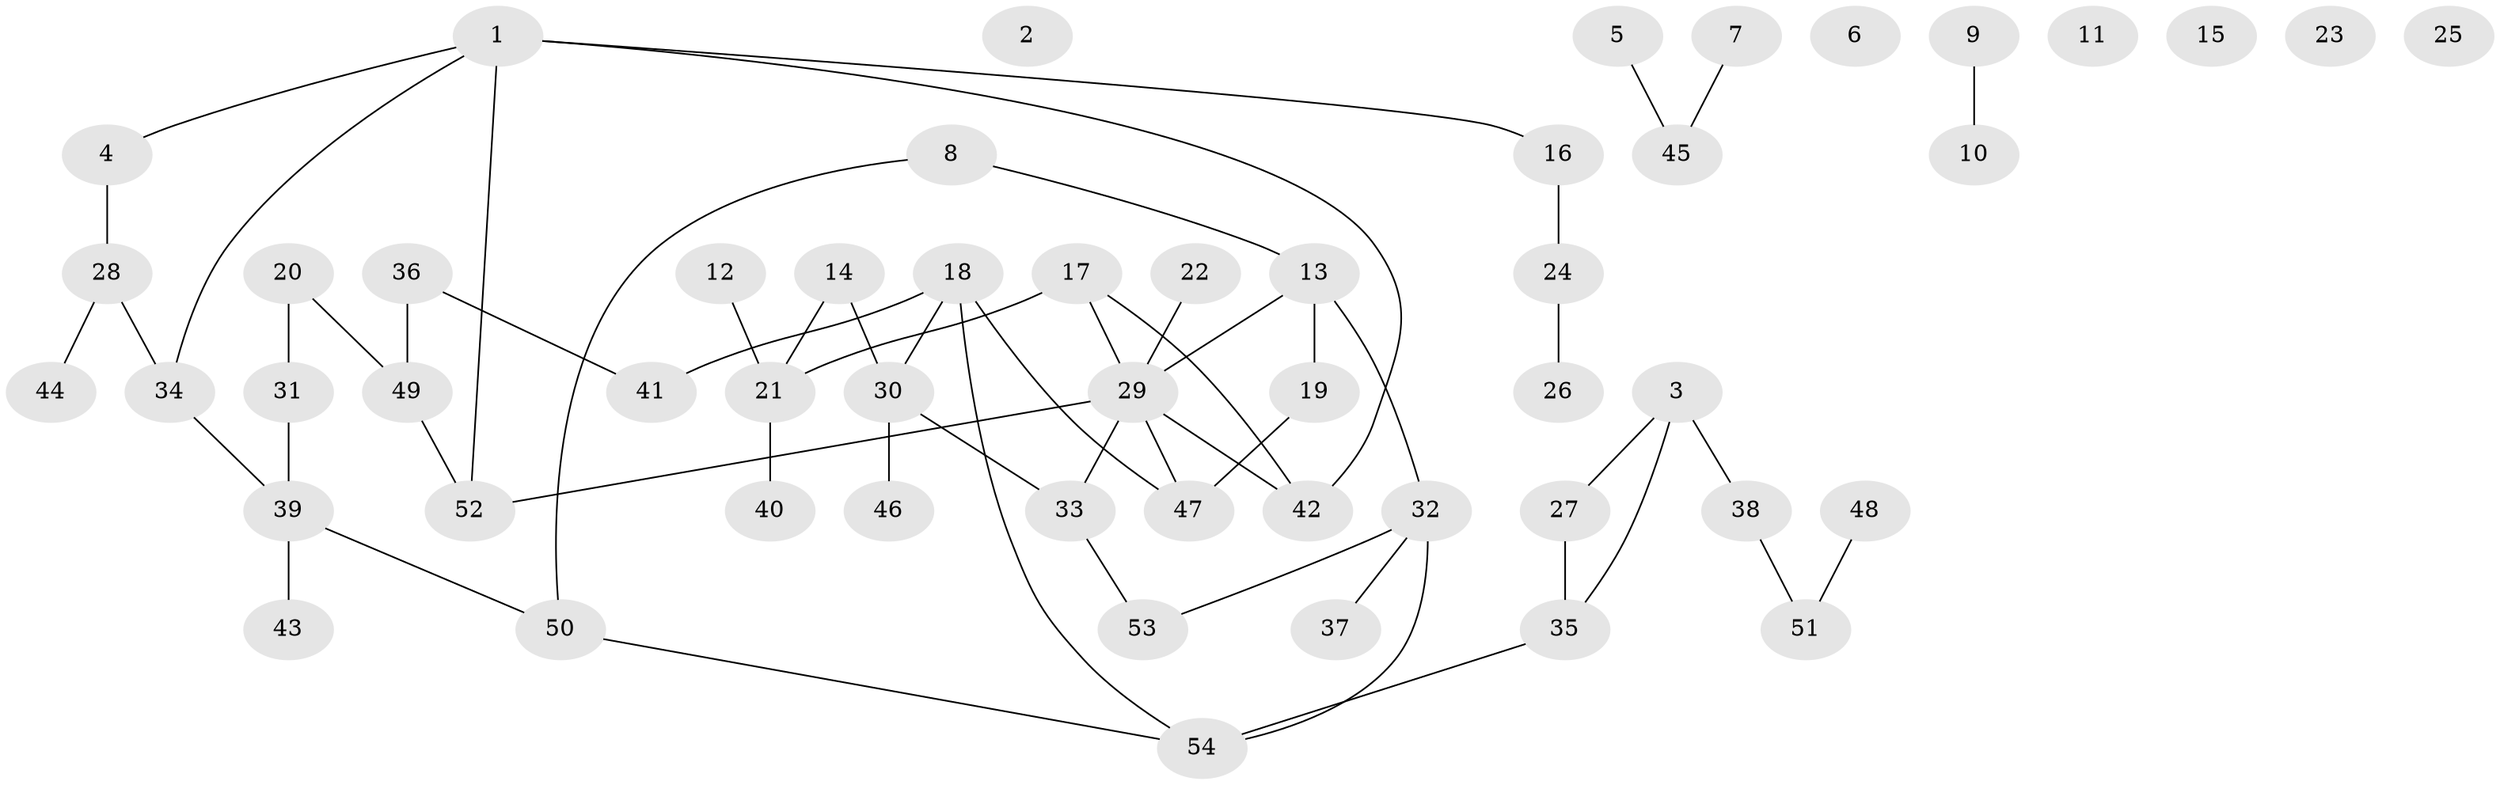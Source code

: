 // Generated by graph-tools (version 1.1) at 2025/25/03/09/25 03:25:15]
// undirected, 54 vertices, 58 edges
graph export_dot {
graph [start="1"]
  node [color=gray90,style=filled];
  1;
  2;
  3;
  4;
  5;
  6;
  7;
  8;
  9;
  10;
  11;
  12;
  13;
  14;
  15;
  16;
  17;
  18;
  19;
  20;
  21;
  22;
  23;
  24;
  25;
  26;
  27;
  28;
  29;
  30;
  31;
  32;
  33;
  34;
  35;
  36;
  37;
  38;
  39;
  40;
  41;
  42;
  43;
  44;
  45;
  46;
  47;
  48;
  49;
  50;
  51;
  52;
  53;
  54;
  1 -- 4;
  1 -- 16;
  1 -- 34;
  1 -- 42;
  1 -- 52;
  3 -- 27;
  3 -- 35;
  3 -- 38;
  4 -- 28;
  5 -- 45;
  7 -- 45;
  8 -- 13;
  8 -- 50;
  9 -- 10;
  12 -- 21;
  13 -- 19;
  13 -- 29;
  13 -- 32;
  14 -- 21;
  14 -- 30;
  16 -- 24;
  17 -- 21;
  17 -- 29;
  17 -- 42;
  18 -- 30;
  18 -- 41;
  18 -- 47;
  18 -- 54;
  19 -- 47;
  20 -- 31;
  20 -- 49;
  21 -- 40;
  22 -- 29;
  24 -- 26;
  27 -- 35;
  28 -- 34;
  28 -- 44;
  29 -- 33;
  29 -- 42;
  29 -- 47;
  29 -- 52;
  30 -- 33;
  30 -- 46;
  31 -- 39;
  32 -- 37;
  32 -- 53;
  32 -- 54;
  33 -- 53;
  34 -- 39;
  35 -- 54;
  36 -- 41;
  36 -- 49;
  38 -- 51;
  39 -- 43;
  39 -- 50;
  48 -- 51;
  49 -- 52;
  50 -- 54;
}
